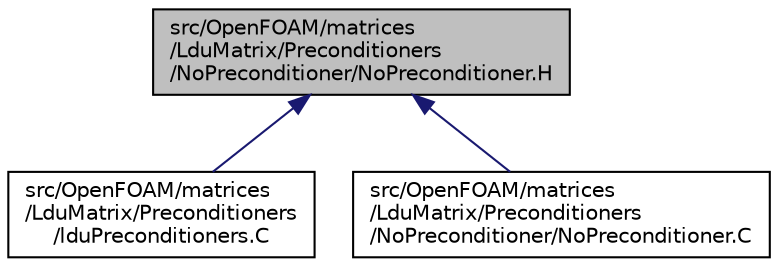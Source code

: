 digraph "src/OpenFOAM/matrices/LduMatrix/Preconditioners/NoPreconditioner/NoPreconditioner.H"
{
  bgcolor="transparent";
  edge [fontname="Helvetica",fontsize="10",labelfontname="Helvetica",labelfontsize="10"];
  node [fontname="Helvetica",fontsize="10",shape=record];
  Node1 [label="src/OpenFOAM/matrices\l/LduMatrix/Preconditioners\l/NoPreconditioner/NoPreconditioner.H",height=0.2,width=0.4,color="black", fillcolor="grey75", style="filled", fontcolor="black"];
  Node1 -> Node2 [dir="back",color="midnightblue",fontsize="10",style="solid",fontname="Helvetica"];
  Node2 [label="src/OpenFOAM/matrices\l/LduMatrix/Preconditioners\l/lduPreconditioners.C",height=0.2,width=0.4,color="black",URL="$a08633.html"];
  Node1 -> Node3 [dir="back",color="midnightblue",fontsize="10",style="solid",fontname="Helvetica"];
  Node3 [label="src/OpenFOAM/matrices\l/LduMatrix/Preconditioners\l/NoPreconditioner/NoPreconditioner.C",height=0.2,width=0.4,color="black",URL="$a08634.html"];
}
